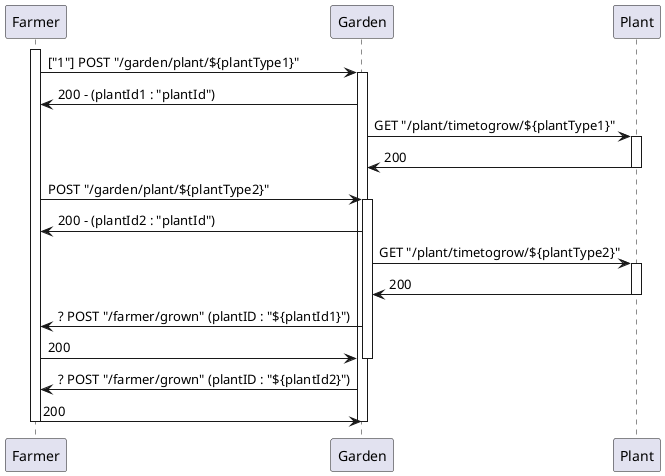 @startuml

participant "Farmer" as FA
participant "Garden" as GA
participant "Plant" as PL

activate FA

FA -> GA : ["1"] POST "/garden/plant/${plantType1}"
activate GA
GA -> FA : 200 - (plantId1 : "plantId")

GA -> PL : GET "/plant/timetogrow/${plantType1}"
activate PL
PL -> GA : 200
deactivate PL

FA -> GA :  POST "/garden/plant/${plantType2}"
activate GA
GA -> FA : 200 - (plantId2 : "plantId")

GA -> PL : GET "/plant/timetogrow/${plantType2}"
activate PL
PL -> GA : 200
deactivate PL


GA -> FA : ? POST "/farmer/grown" (plantID : "${plantId1}")
FA -> GA : 200
deactivate GA

GA -> FA : ? POST "/farmer/grown" (plantID : "${plantId2}")
FA -> GA : 200
deactivate GA

deactivate FA

@enduml

